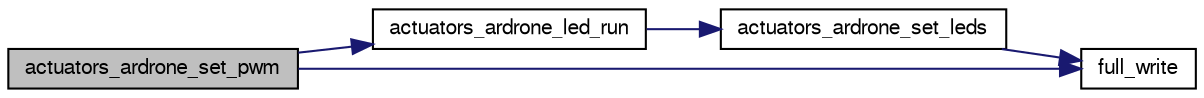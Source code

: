 digraph "actuators_ardrone_set_pwm"
{
  edge [fontname="FreeSans",fontsize="10",labelfontname="FreeSans",labelfontsize="10"];
  node [fontname="FreeSans",fontsize="10",shape=record];
  rankdir="LR";
  Node1 [label="actuators_ardrone_set_pwm",height=0.2,width=0.4,color="black", fillcolor="grey75", style="filled", fontcolor="black"];
  Node1 -> Node2 [color="midnightblue",fontsize="10",style="solid",fontname="FreeSans"];
  Node2 [label="actuators_ardrone_led_run",height=0.2,width=0.4,color="black", fillcolor="white", style="filled",URL="$boards_2ardrone_2actuators_8c.html#a913a981db9fcfdbd6e725e41bd10e517"];
  Node2 -> Node3 [color="midnightblue",fontsize="10",style="solid",fontname="FreeSans"];
  Node3 [label="actuators_ardrone_set_leds",height=0.2,width=0.4,color="black", fillcolor="white", style="filled",URL="$boards_2ardrone_2actuators_8c.html#a11c0ec8b46c2dfe8877fbf3b0ca3244a",tooltip="Write LED command cmd = 011rrrr0 000gggg0 (this is ardrone1 format, we need ardrone2 format) ..."];
  Node3 -> Node4 [color="midnightblue",fontsize="10",style="solid",fontname="FreeSans"];
  Node4 [label="full_write",height=0.2,width=0.4,color="black", fillcolor="white", style="filled",URL="$navdata_8c.html#a2a56a11d98c367fcfc5bd7afb77fd2ec",tooltip="Write to fd even while being interrupted. "];
  Node1 -> Node4 [color="midnightblue",fontsize="10",style="solid",fontname="FreeSans"];
}

